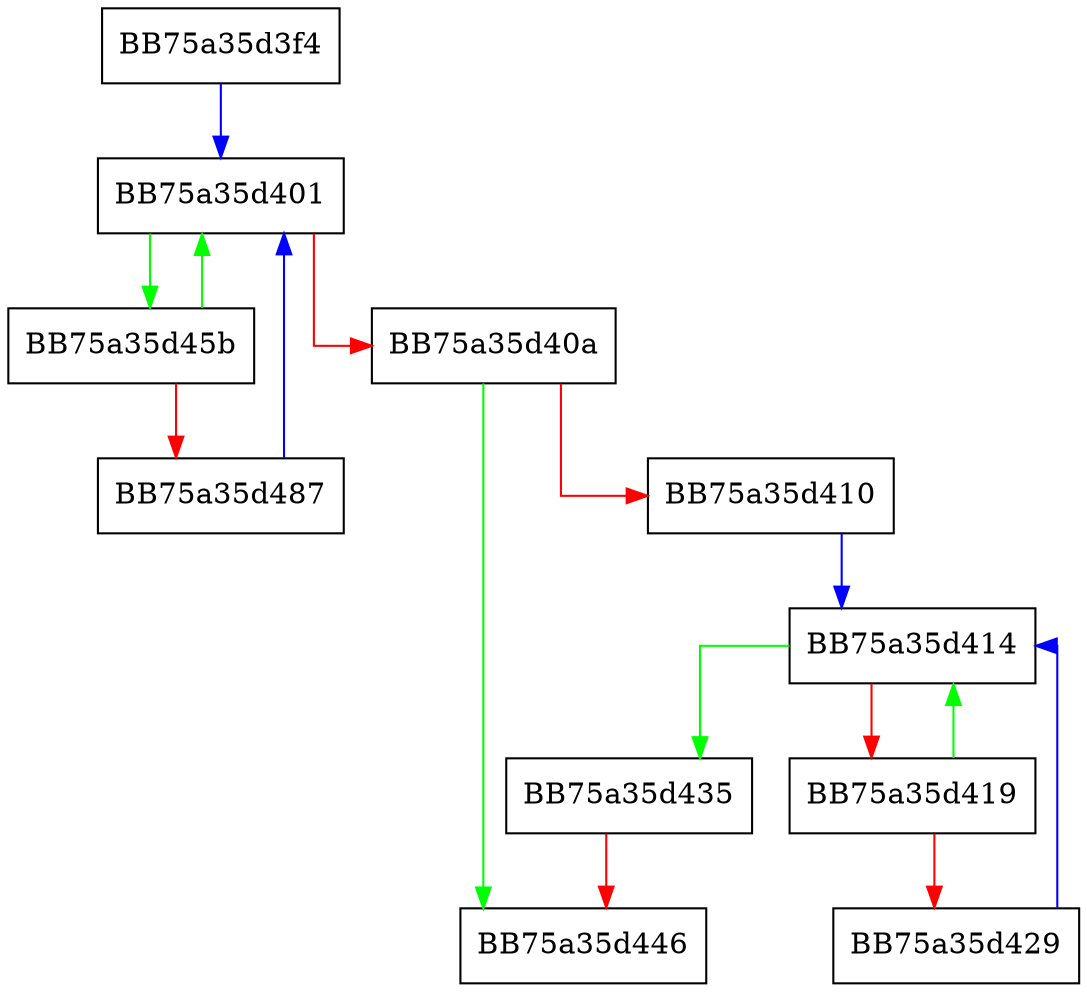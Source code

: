 digraph _Tidy {
  node [shape="box"];
  graph [splines=ortho];
  BB75a35d3f4 -> BB75a35d401 [color="blue"];
  BB75a35d401 -> BB75a35d45b [color="green"];
  BB75a35d401 -> BB75a35d40a [color="red"];
  BB75a35d40a -> BB75a35d446 [color="green"];
  BB75a35d40a -> BB75a35d410 [color="red"];
  BB75a35d410 -> BB75a35d414 [color="blue"];
  BB75a35d414 -> BB75a35d435 [color="green"];
  BB75a35d414 -> BB75a35d419 [color="red"];
  BB75a35d419 -> BB75a35d414 [color="green"];
  BB75a35d419 -> BB75a35d429 [color="red"];
  BB75a35d429 -> BB75a35d414 [color="blue"];
  BB75a35d435 -> BB75a35d446 [color="red"];
  BB75a35d45b -> BB75a35d401 [color="green"];
  BB75a35d45b -> BB75a35d487 [color="red"];
  BB75a35d487 -> BB75a35d401 [color="blue"];
}